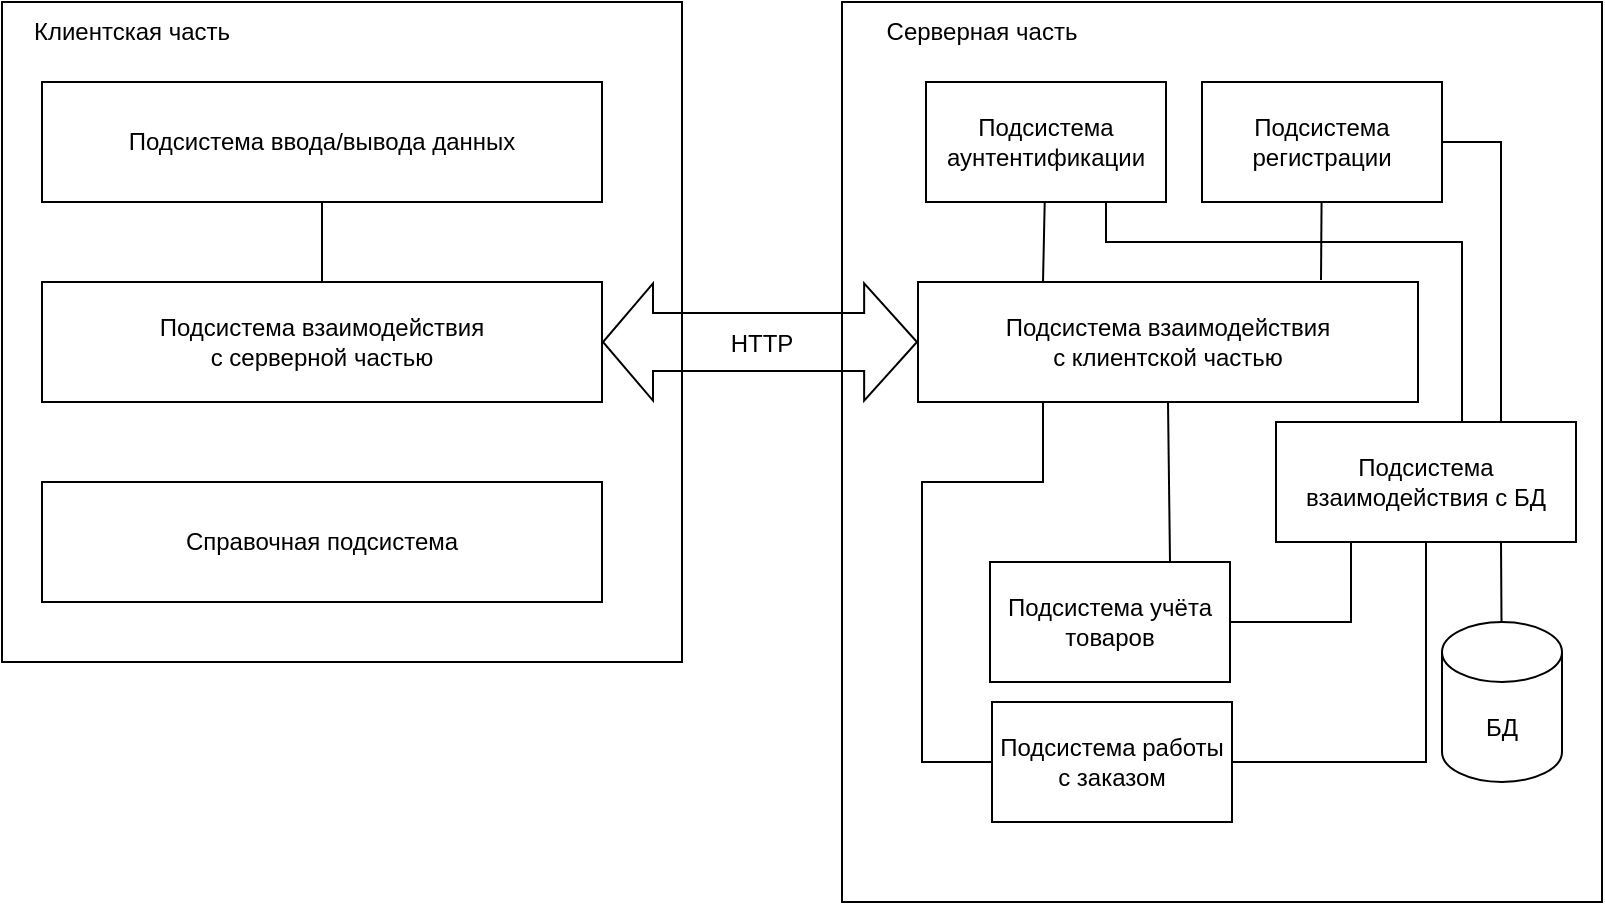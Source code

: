 <mxfile version="20.4.2" type="device"><diagram id="9lDwF699hNvA5EjjRDLa" name="Страница 1"><mxGraphModel dx="1038" dy="539" grid="1" gridSize="10" guides="1" tooltips="1" connect="1" arrows="1" fold="1" page="1" pageScale="1" pageWidth="827" pageHeight="1169" math="0" shadow="0"><root><mxCell id="0"/><mxCell id="1" parent="0"/><mxCell id="DXVnW91CruhHypg_2Rtf-1" value="" style="rounded=0;whiteSpace=wrap;html=1;align=left;" parent="1" vertex="1"><mxGeometry x="40" y="40" width="340" height="330" as="geometry"/></mxCell><mxCell id="DXVnW91CruhHypg_2Rtf-2" value="Клиентская часть" style="text;html=1;strokeColor=none;fillColor=none;align=center;verticalAlign=middle;whiteSpace=wrap;rounded=0;" parent="1" vertex="1"><mxGeometry x="40" y="40" width="130" height="30" as="geometry"/></mxCell><mxCell id="DXVnW91CruhHypg_2Rtf-3" value="" style="whiteSpace=wrap;html=1;" parent="1" vertex="1"><mxGeometry x="460" y="40" width="380" height="450" as="geometry"/></mxCell><mxCell id="DXVnW91CruhHypg_2Rtf-4" value="Серверная часть" style="text;html=1;strokeColor=none;fillColor=none;align=center;verticalAlign=middle;whiteSpace=wrap;rounded=0;" parent="1" vertex="1"><mxGeometry x="460" y="40" width="140" height="30" as="geometry"/></mxCell><mxCell id="Z5Lp42OmyTDxVC06eP3A-1" style="edgeStyle=orthogonalEdgeStyle;rounded=0;orthogonalLoop=1;jettySize=auto;html=1;exitX=0.5;exitY=1;exitDx=0;exitDy=0;startArrow=none;startFill=0;endArrow=none;endFill=0;" parent="1" source="DXVnW91CruhHypg_2Rtf-5" target="DXVnW91CruhHypg_2Rtf-8" edge="1"><mxGeometry relative="1" as="geometry"/></mxCell><mxCell id="DXVnW91CruhHypg_2Rtf-5" value="Подсистема ввода/вывода данных" style="rounded=0;whiteSpace=wrap;html=1;" parent="1" vertex="1"><mxGeometry x="60" y="80" width="280" height="60" as="geometry"/></mxCell><mxCell id="DXVnW91CruhHypg_2Rtf-8" value="Подсистема взаимодействия &lt;br&gt;с серверной частью" style="rounded=0;whiteSpace=wrap;html=1;" parent="1" vertex="1"><mxGeometry x="60" y="180" width="280" height="60" as="geometry"/></mxCell><mxCell id="DXVnW91CruhHypg_2Rtf-9" value="Справочная подсистема" style="rounded=0;whiteSpace=wrap;html=1;" parent="1" vertex="1"><mxGeometry x="60" y="280" width="280" height="60" as="geometry"/></mxCell><mxCell id="DXVnW91CruhHypg_2Rtf-12" value="БД" style="shape=cylinder3;whiteSpace=wrap;html=1;boundedLbl=1;backgroundOutline=1;size=15;" parent="1" vertex="1"><mxGeometry x="760" y="350" width="60" height="80" as="geometry"/></mxCell><mxCell id="DXVnW91CruhHypg_2Rtf-13" value="Подсистема аунтентификации" style="rounded=0;whiteSpace=wrap;html=1;" parent="1" vertex="1"><mxGeometry x="502" y="80" width="120" height="60" as="geometry"/></mxCell><mxCell id="DXVnW91CruhHypg_2Rtf-14" value="Подсистема регистрации" style="rounded=0;whiteSpace=wrap;html=1;" parent="1" vertex="1"><mxGeometry x="640" y="80" width="120" height="60" as="geometry"/></mxCell><mxCell id="DXVnW91CruhHypg_2Rtf-15" value="Подсистема взаимодействия&lt;br&gt;с клиентской частью" style="rounded=0;whiteSpace=wrap;html=1;" parent="1" vertex="1"><mxGeometry x="498" y="180" width="250" height="60" as="geometry"/></mxCell><mxCell id="DXVnW91CruhHypg_2Rtf-16" value="Подсистема взаимодействия с БД" style="rounded=0;whiteSpace=wrap;html=1;" parent="1" vertex="1"><mxGeometry x="677" y="250" width="150" height="60" as="geometry"/></mxCell><mxCell id="DXVnW91CruhHypg_2Rtf-17" value="Подсистема учёта товаров" style="rounded=0;whiteSpace=wrap;html=1;" parent="1" vertex="1"><mxGeometry x="534" y="320" width="120" height="60" as="geometry"/></mxCell><mxCell id="DXVnW91CruhHypg_2Rtf-24" value="" style="endArrow=none;startArrow=none;html=1;rounded=0;entryX=0.5;entryY=1;entryDx=0;entryDy=0;exitX=0.75;exitY=0;exitDx=0;exitDy=0;endFill=0;startFill=0;" parent="1" source="DXVnW91CruhHypg_2Rtf-17" target="DXVnW91CruhHypg_2Rtf-15" edge="1"><mxGeometry width="50" height="50" relative="1" as="geometry"><mxPoint x="390" y="230" as="sourcePoint"/><mxPoint x="440" y="180" as="targetPoint"/></mxGeometry></mxCell><mxCell id="DXVnW91CruhHypg_2Rtf-25" value="" style="endArrow=none;html=1;rounded=0;exitX=0.25;exitY=0;exitDx=0;exitDy=0;endFill=0;" parent="1" source="DXVnW91CruhHypg_2Rtf-15" target="DXVnW91CruhHypg_2Rtf-13" edge="1"><mxGeometry width="50" height="50" relative="1" as="geometry"><mxPoint x="390" y="230" as="sourcePoint"/><mxPoint x="440" y="180" as="targetPoint"/></mxGeometry></mxCell><mxCell id="DXVnW91CruhHypg_2Rtf-27" value="" style="endArrow=none;html=1;rounded=0;exitX=0.806;exitY=-0.017;exitDx=0;exitDy=0;exitPerimeter=0;endFill=0;" parent="1" source="DXVnW91CruhHypg_2Rtf-15" target="DXVnW91CruhHypg_2Rtf-14" edge="1"><mxGeometry width="50" height="50" relative="1" as="geometry"><mxPoint x="390" y="230" as="sourcePoint"/><mxPoint x="440" y="180" as="targetPoint"/></mxGeometry></mxCell><mxCell id="DXVnW91CruhHypg_2Rtf-28" value="" style="endArrow=none;startArrow=none;html=1;rounded=0;entryX=0.25;entryY=1;entryDx=0;entryDy=0;exitX=1;exitY=0.5;exitDx=0;exitDy=0;edgeStyle=orthogonalEdgeStyle;startFill=0;endFill=0;" parent="1" source="DXVnW91CruhHypg_2Rtf-17" target="DXVnW91CruhHypg_2Rtf-16" edge="1"><mxGeometry width="50" height="50" relative="1" as="geometry"><mxPoint x="390" y="230" as="sourcePoint"/><mxPoint x="440" y="180" as="targetPoint"/></mxGeometry></mxCell><mxCell id="DXVnW91CruhHypg_2Rtf-29" value="" style="shape=flexArrow;endArrow=classic;startArrow=classic;html=1;rounded=0;width=29;startSize=8;endWidth=28.605;endSize=8.477;startWidth=28.605;entryX=0;entryY=0.5;entryDx=0;entryDy=0;exitX=1;exitY=0.5;exitDx=0;exitDy=0;" parent="1" source="DXVnW91CruhHypg_2Rtf-8" target="DXVnW91CruhHypg_2Rtf-15" edge="1"><mxGeometry width="100" height="100" relative="1" as="geometry"><mxPoint x="380" y="210" as="sourcePoint"/><mxPoint x="460" y="260" as="targetPoint"/></mxGeometry></mxCell><mxCell id="DXVnW91CruhHypg_2Rtf-31" value="HTTP" style="text;html=1;strokeColor=none;fillColor=none;align=center;verticalAlign=middle;whiteSpace=wrap;rounded=0;" parent="1" vertex="1"><mxGeometry x="360" y="188" width="120" height="45" as="geometry"/></mxCell><mxCell id="YtcDS6sMTUcRKu9HWQRj-1" value="" style="endArrow=none;startArrow=none;html=1;rounded=0;entryX=0.75;entryY=1;entryDx=0;entryDy=0;edgeStyle=orthogonalEdgeStyle;startFill=0;endFill=0;" parent="1" target="DXVnW91CruhHypg_2Rtf-13" edge="1"><mxGeometry width="50" height="50" relative="1" as="geometry"><mxPoint x="770" y="250" as="sourcePoint"/><mxPoint x="560" y="260" as="targetPoint"/><Array as="points"><mxPoint x="770" y="160"/><mxPoint x="592" y="160"/></Array></mxGeometry></mxCell><mxCell id="YtcDS6sMTUcRKu9HWQRj-2" value="" style="endArrow=none;startArrow=none;html=1;rounded=0;entryX=0.75;entryY=1;entryDx=0;entryDy=0;startFill=0;endFill=0;" parent="1" source="DXVnW91CruhHypg_2Rtf-12" target="DXVnW91CruhHypg_2Rtf-16" edge="1"><mxGeometry width="50" height="50" relative="1" as="geometry"><mxPoint x="510" y="310" as="sourcePoint"/><mxPoint x="560" y="260" as="targetPoint"/></mxGeometry></mxCell><mxCell id="YtcDS6sMTUcRKu9HWQRj-3" value="Подсистема работы с заказом" style="rounded=0;whiteSpace=wrap;html=1;" parent="1" vertex="1"><mxGeometry x="535" y="390" width="120" height="60" as="geometry"/></mxCell><mxCell id="YtcDS6sMTUcRKu9HWQRj-4" value="" style="endArrow=none;startArrow=none;html=1;rounded=0;entryX=0.5;entryY=1;entryDx=0;entryDy=0;exitX=1;exitY=0.5;exitDx=0;exitDy=0;edgeStyle=orthogonalEdgeStyle;startFill=0;endFill=0;" parent="1" source="YtcDS6sMTUcRKu9HWQRj-3" target="DXVnW91CruhHypg_2Rtf-16" edge="1"><mxGeometry width="50" height="50" relative="1" as="geometry"><mxPoint x="510" y="310" as="sourcePoint"/><mxPoint x="560" y="260" as="targetPoint"/></mxGeometry></mxCell><mxCell id="YtcDS6sMTUcRKu9HWQRj-5" value="" style="endArrow=none;startArrow=none;html=1;rounded=0;exitX=0;exitY=0.5;exitDx=0;exitDy=0;entryX=0.25;entryY=1;entryDx=0;entryDy=0;edgeStyle=orthogonalEdgeStyle;endFill=0;startFill=0;" parent="1" source="YtcDS6sMTUcRKu9HWQRj-3" target="DXVnW91CruhHypg_2Rtf-15" edge="1"><mxGeometry width="50" height="50" relative="1" as="geometry"><mxPoint x="510" y="300" as="sourcePoint"/><mxPoint x="560" y="250" as="targetPoint"/><Array as="points"><mxPoint x="500" y="420"/><mxPoint x="500" y="280"/><mxPoint x="561" y="280"/></Array></mxGeometry></mxCell><mxCell id="YtcDS6sMTUcRKu9HWQRj-7" value="" style="endArrow=none;html=1;rounded=0;exitX=1;exitY=0.5;exitDx=0;exitDy=0;entryX=0.75;entryY=0;entryDx=0;entryDy=0;edgeStyle=orthogonalEdgeStyle;endFill=0;" parent="1" source="DXVnW91CruhHypg_2Rtf-14" target="DXVnW91CruhHypg_2Rtf-16" edge="1"><mxGeometry width="50" height="50" relative="1" as="geometry"><mxPoint x="460" y="300" as="sourcePoint"/><mxPoint x="510" y="250" as="targetPoint"/></mxGeometry></mxCell></root></mxGraphModel></diagram></mxfile>